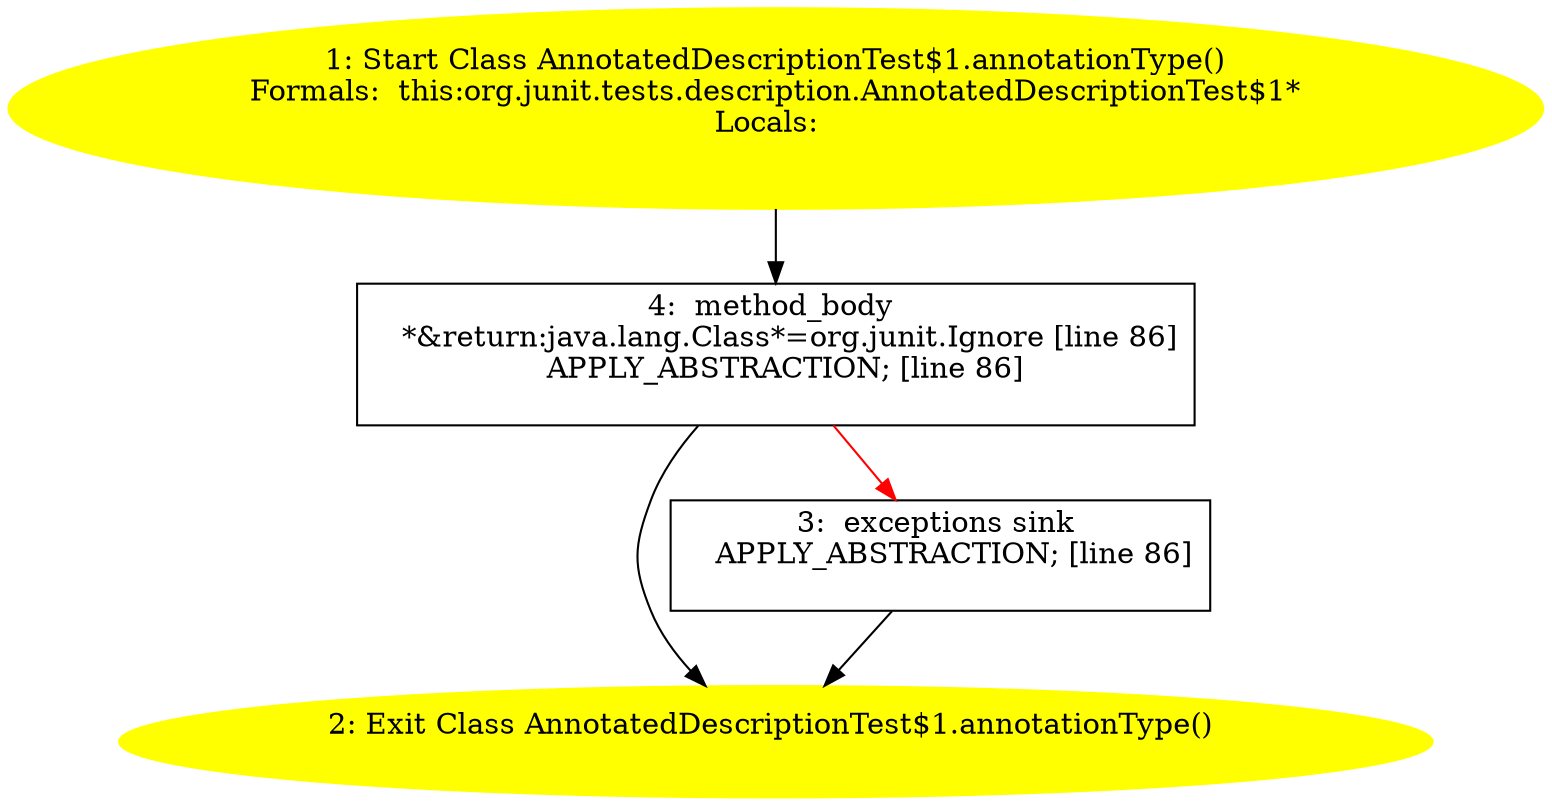 /* @generated */
digraph cfg {
"org.junit.tests.description.AnnotatedDescriptionTest$1.annotationType():java.lang.Class.8ca86981d9febaa6c17ee85224a0acbf_1" [label="1: Start Class AnnotatedDescriptionTest$1.annotationType()\nFormals:  this:org.junit.tests.description.AnnotatedDescriptionTest$1*\nLocals:  \n  " color=yellow style=filled]
	

	 "org.junit.tests.description.AnnotatedDescriptionTest$1.annotationType():java.lang.Class.8ca86981d9febaa6c17ee85224a0acbf_1" -> "org.junit.tests.description.AnnotatedDescriptionTest$1.annotationType():java.lang.Class.8ca86981d9febaa6c17ee85224a0acbf_4" ;
"org.junit.tests.description.AnnotatedDescriptionTest$1.annotationType():java.lang.Class.8ca86981d9febaa6c17ee85224a0acbf_2" [label="2: Exit Class AnnotatedDescriptionTest$1.annotationType() \n  " color=yellow style=filled]
	

"org.junit.tests.description.AnnotatedDescriptionTest$1.annotationType():java.lang.Class.8ca86981d9febaa6c17ee85224a0acbf_3" [label="3:  exceptions sink \n   APPLY_ABSTRACTION; [line 86]\n " shape="box"]
	

	 "org.junit.tests.description.AnnotatedDescriptionTest$1.annotationType():java.lang.Class.8ca86981d9febaa6c17ee85224a0acbf_3" -> "org.junit.tests.description.AnnotatedDescriptionTest$1.annotationType():java.lang.Class.8ca86981d9febaa6c17ee85224a0acbf_2" ;
"org.junit.tests.description.AnnotatedDescriptionTest$1.annotationType():java.lang.Class.8ca86981d9febaa6c17ee85224a0acbf_4" [label="4:  method_body \n   *&return:java.lang.Class*=org.junit.Ignore [line 86]\n  APPLY_ABSTRACTION; [line 86]\n " shape="box"]
	

	 "org.junit.tests.description.AnnotatedDescriptionTest$1.annotationType():java.lang.Class.8ca86981d9febaa6c17ee85224a0acbf_4" -> "org.junit.tests.description.AnnotatedDescriptionTest$1.annotationType():java.lang.Class.8ca86981d9febaa6c17ee85224a0acbf_2" ;
	 "org.junit.tests.description.AnnotatedDescriptionTest$1.annotationType():java.lang.Class.8ca86981d9febaa6c17ee85224a0acbf_4" -> "org.junit.tests.description.AnnotatedDescriptionTest$1.annotationType():java.lang.Class.8ca86981d9febaa6c17ee85224a0acbf_3" [color="red" ];
}
